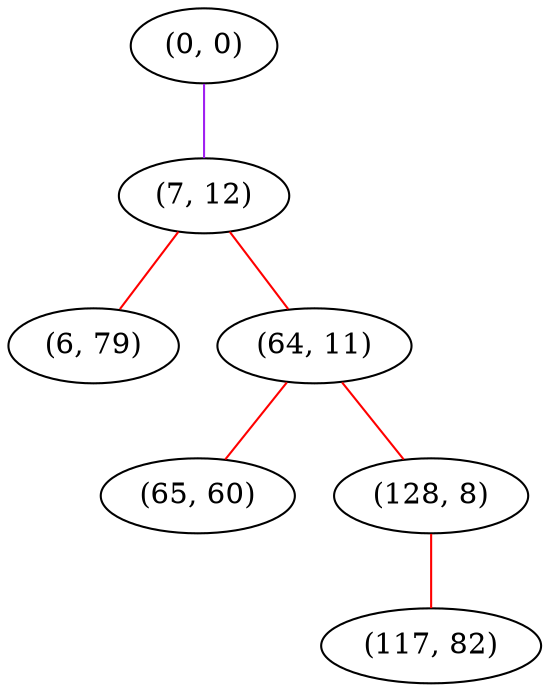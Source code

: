 graph "" {
"(0, 0)";
"(7, 12)";
"(6, 79)";
"(64, 11)";
"(65, 60)";
"(128, 8)";
"(117, 82)";
"(0, 0)" -- "(7, 12)"  [color=purple, key=0, weight=4];
"(7, 12)" -- "(64, 11)"  [color=red, key=0, weight=1];
"(7, 12)" -- "(6, 79)"  [color=red, key=0, weight=1];
"(64, 11)" -- "(128, 8)"  [color=red, key=0, weight=1];
"(64, 11)" -- "(65, 60)"  [color=red, key=0, weight=1];
"(128, 8)" -- "(117, 82)"  [color=red, key=0, weight=1];
}

